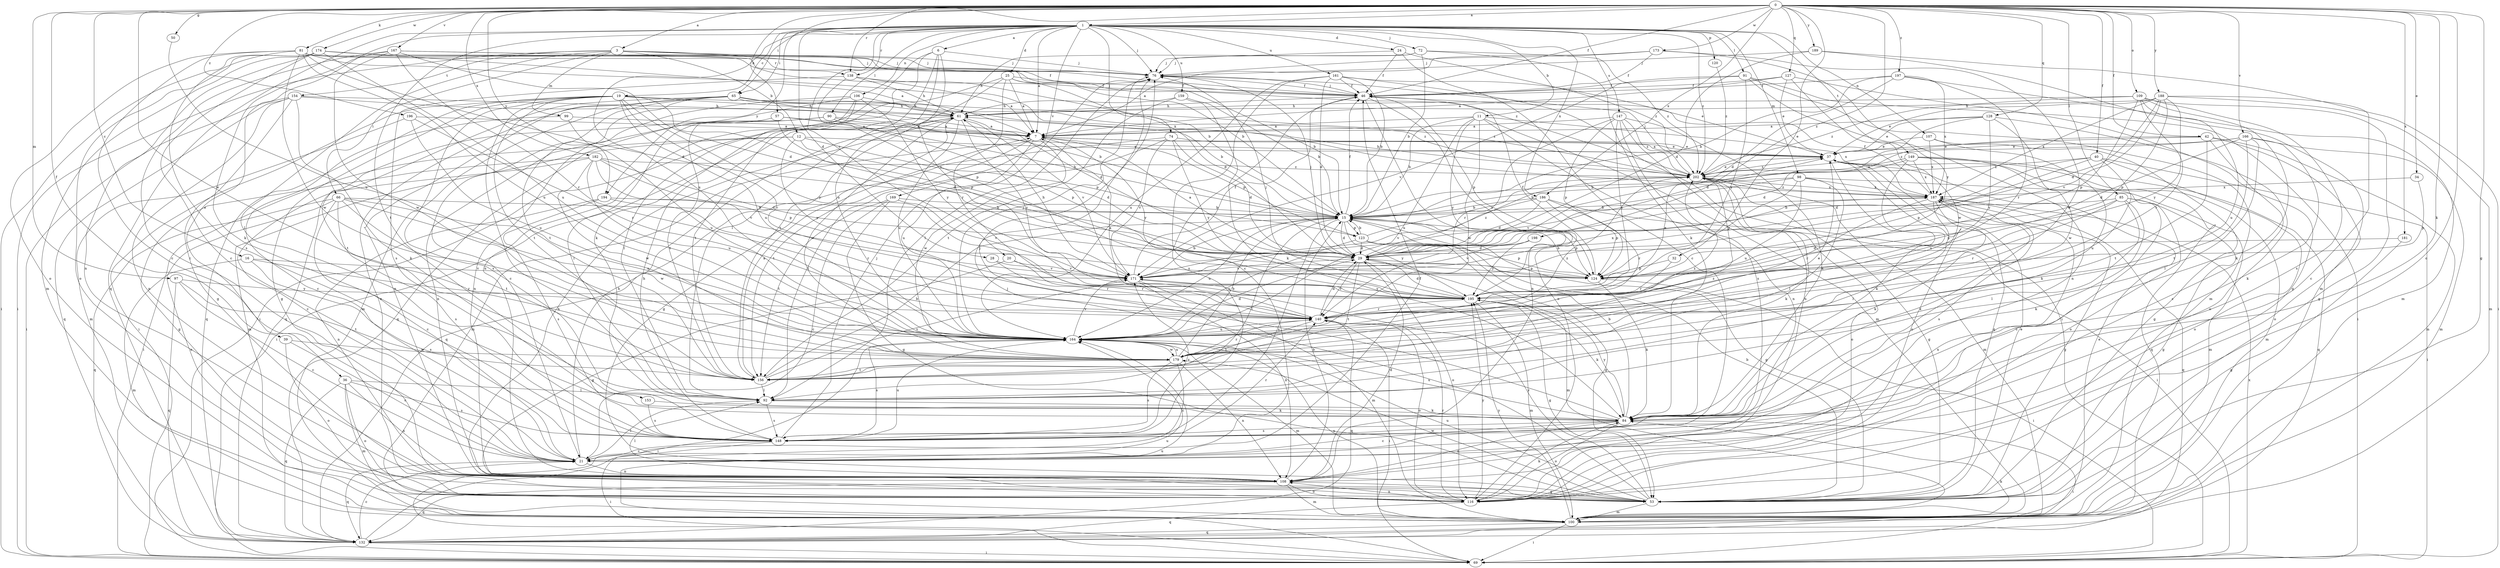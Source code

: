 strict digraph  {
0;
1;
3;
6;
7;
11;
12;
15;
16;
19;
20;
21;
24;
25;
28;
29;
32;
34;
36;
37;
39;
40;
42;
46;
50;
53;
57;
61;
65;
66;
69;
72;
74;
76;
81;
84;
85;
90;
91;
92;
97;
98;
99;
100;
106;
107;
108;
109;
116;
120;
123;
124;
127;
128;
132;
138;
140;
147;
148;
149;
153;
154;
156;
159;
161;
164;
166;
167;
169;
171;
173;
174;
179;
181;
182;
186;
187;
188;
189;
194;
195;
196;
197;
198;
202;
0 -> 1  [label=a];
0 -> 3  [label=a];
0 -> 16  [label=c];
0 -> 32  [label=e];
0 -> 34  [label=e];
0 -> 39  [label=f];
0 -> 40  [label=f];
0 -> 42  [label=f];
0 -> 46  [label=f];
0 -> 50  [label=g];
0 -> 53  [label=g];
0 -> 57  [label=h];
0 -> 65  [label=i];
0 -> 81  [label=k];
0 -> 84  [label=k];
0 -> 85  [label=l];
0 -> 97  [label=m];
0 -> 109  [label=o];
0 -> 116  [label=o];
0 -> 127  [label=q];
0 -> 128  [label=q];
0 -> 138  [label=r];
0 -> 166  [label=v];
0 -> 167  [label=v];
0 -> 173  [label=w];
0 -> 174  [label=w];
0 -> 179  [label=w];
0 -> 181  [label=x];
0 -> 182  [label=x];
0 -> 186  [label=x];
0 -> 188  [label=y];
0 -> 189  [label=y];
0 -> 194  [label=y];
0 -> 196  [label=z];
0 -> 197  [label=z];
0 -> 198  [label=z];
1 -> 6  [label=a];
1 -> 7  [label=a];
1 -> 11  [label=b];
1 -> 19  [label=c];
1 -> 20  [label=c];
1 -> 24  [label=d];
1 -> 25  [label=d];
1 -> 28  [label=d];
1 -> 36  [label=e];
1 -> 65  [label=i];
1 -> 72  [label=j];
1 -> 74  [label=j];
1 -> 76  [label=j];
1 -> 90  [label=l];
1 -> 91  [label=l];
1 -> 98  [label=m];
1 -> 106  [label=n];
1 -> 107  [label=n];
1 -> 120  [label=p];
1 -> 132  [label=q];
1 -> 138  [label=r];
1 -> 147  [label=s];
1 -> 149  [label=t];
1 -> 153  [label=t];
1 -> 159  [label=u];
1 -> 161  [label=u];
1 -> 164  [label=u];
1 -> 169  [label=v];
1 -> 186  [label=x];
1 -> 194  [label=y];
1 -> 202  [label=z];
3 -> 12  [label=b];
3 -> 15  [label=b];
3 -> 66  [label=i];
3 -> 69  [label=i];
3 -> 76  [label=j];
3 -> 92  [label=l];
3 -> 99  [label=m];
3 -> 138  [label=r];
3 -> 154  [label=t];
6 -> 76  [label=j];
6 -> 84  [label=k];
6 -> 92  [label=l];
6 -> 108  [label=n];
6 -> 164  [label=u];
6 -> 171  [label=v];
7 -> 37  [label=e];
7 -> 100  [label=m];
7 -> 123  [label=p];
7 -> 156  [label=t];
7 -> 164  [label=u];
7 -> 179  [label=w];
7 -> 195  [label=y];
11 -> 7  [label=a];
11 -> 15  [label=b];
11 -> 100  [label=m];
11 -> 108  [label=n];
11 -> 164  [label=u];
11 -> 179  [label=w];
11 -> 187  [label=x];
11 -> 195  [label=y];
12 -> 29  [label=d];
12 -> 37  [label=e];
12 -> 69  [label=i];
12 -> 100  [label=m];
12 -> 123  [label=p];
12 -> 195  [label=y];
15 -> 29  [label=d];
15 -> 46  [label=f];
15 -> 53  [label=g];
15 -> 92  [label=l];
15 -> 123  [label=p];
15 -> 124  [label=p];
15 -> 148  [label=s];
15 -> 164  [label=u];
15 -> 195  [label=y];
16 -> 100  [label=m];
16 -> 140  [label=r];
16 -> 148  [label=s];
16 -> 171  [label=v];
19 -> 53  [label=g];
19 -> 61  [label=h];
19 -> 69  [label=i];
19 -> 92  [label=l];
19 -> 124  [label=p];
19 -> 132  [label=q];
19 -> 140  [label=r];
19 -> 148  [label=s];
19 -> 156  [label=t];
19 -> 164  [label=u];
19 -> 195  [label=y];
19 -> 202  [label=z];
20 -> 53  [label=g];
20 -> 140  [label=r];
20 -> 171  [label=v];
21 -> 46  [label=f];
21 -> 61  [label=h];
21 -> 92  [label=l];
21 -> 108  [label=n];
21 -> 132  [label=q];
24 -> 21  [label=c];
24 -> 46  [label=f];
24 -> 76  [label=j];
24 -> 202  [label=z];
25 -> 7  [label=a];
25 -> 15  [label=b];
25 -> 29  [label=d];
25 -> 46  [label=f];
25 -> 69  [label=i];
25 -> 140  [label=r];
25 -> 156  [label=t];
28 -> 140  [label=r];
28 -> 171  [label=v];
29 -> 7  [label=a];
29 -> 76  [label=j];
29 -> 100  [label=m];
29 -> 116  [label=o];
29 -> 124  [label=p];
29 -> 140  [label=r];
29 -> 156  [label=t];
29 -> 171  [label=v];
29 -> 202  [label=z];
32 -> 124  [label=p];
32 -> 140  [label=r];
34 -> 124  [label=p];
34 -> 187  [label=x];
36 -> 92  [label=l];
36 -> 100  [label=m];
36 -> 108  [label=n];
36 -> 116  [label=o];
36 -> 132  [label=q];
36 -> 148  [label=s];
37 -> 7  [label=a];
37 -> 53  [label=g];
37 -> 84  [label=k];
37 -> 116  [label=o];
37 -> 132  [label=q];
37 -> 202  [label=z];
39 -> 21  [label=c];
39 -> 116  [label=o];
39 -> 179  [label=w];
40 -> 29  [label=d];
40 -> 69  [label=i];
40 -> 116  [label=o];
40 -> 124  [label=p];
40 -> 164  [label=u];
40 -> 202  [label=z];
42 -> 21  [label=c];
42 -> 29  [label=d];
42 -> 37  [label=e];
42 -> 100  [label=m];
42 -> 116  [label=o];
42 -> 156  [label=t];
46 -> 61  [label=h];
46 -> 76  [label=j];
46 -> 108  [label=n];
46 -> 116  [label=o];
46 -> 124  [label=p];
46 -> 148  [label=s];
50 -> 164  [label=u];
53 -> 15  [label=b];
53 -> 37  [label=e];
53 -> 61  [label=h];
53 -> 76  [label=j];
53 -> 100  [label=m];
53 -> 164  [label=u];
53 -> 171  [label=v];
53 -> 179  [label=w];
57 -> 7  [label=a];
57 -> 15  [label=b];
57 -> 29  [label=d];
57 -> 156  [label=t];
61 -> 7  [label=a];
61 -> 53  [label=g];
61 -> 69  [label=i];
61 -> 164  [label=u];
61 -> 171  [label=v];
61 -> 179  [label=w];
61 -> 195  [label=y];
65 -> 15  [label=b];
65 -> 21  [label=c];
65 -> 29  [label=d];
65 -> 61  [label=h];
65 -> 100  [label=m];
65 -> 108  [label=n];
65 -> 116  [label=o];
65 -> 132  [label=q];
65 -> 156  [label=t];
65 -> 202  [label=z];
66 -> 15  [label=b];
66 -> 21  [label=c];
66 -> 116  [label=o];
66 -> 132  [label=q];
66 -> 148  [label=s];
66 -> 156  [label=t];
66 -> 164  [label=u];
66 -> 179  [label=w];
69 -> 164  [label=u];
69 -> 187  [label=x];
72 -> 15  [label=b];
72 -> 61  [label=h];
72 -> 76  [label=j];
72 -> 84  [label=k];
72 -> 202  [label=z];
74 -> 29  [label=d];
74 -> 37  [label=e];
74 -> 92  [label=l];
74 -> 132  [label=q];
74 -> 171  [label=v];
74 -> 195  [label=y];
76 -> 46  [label=f];
76 -> 92  [label=l];
81 -> 21  [label=c];
81 -> 29  [label=d];
81 -> 46  [label=f];
81 -> 76  [label=j];
81 -> 116  [label=o];
81 -> 148  [label=s];
81 -> 164  [label=u];
81 -> 179  [label=w];
81 -> 187  [label=x];
81 -> 202  [label=z];
84 -> 15  [label=b];
84 -> 21  [label=c];
84 -> 69  [label=i];
84 -> 76  [label=j];
84 -> 108  [label=n];
84 -> 116  [label=o];
84 -> 148  [label=s];
84 -> 164  [label=u];
84 -> 187  [label=x];
84 -> 195  [label=y];
85 -> 15  [label=b];
85 -> 21  [label=c];
85 -> 53  [label=g];
85 -> 84  [label=k];
85 -> 92  [label=l];
85 -> 124  [label=p];
85 -> 140  [label=r];
90 -> 7  [label=a];
90 -> 37  [label=e];
90 -> 92  [label=l];
90 -> 108  [label=n];
90 -> 124  [label=p];
90 -> 156  [label=t];
91 -> 46  [label=f];
91 -> 69  [label=i];
91 -> 100  [label=m];
91 -> 108  [label=n];
91 -> 171  [label=v];
91 -> 195  [label=y];
92 -> 84  [label=k];
92 -> 148  [label=s];
97 -> 21  [label=c];
97 -> 132  [label=q];
97 -> 156  [label=t];
97 -> 195  [label=y];
98 -> 15  [label=b];
98 -> 92  [label=l];
98 -> 100  [label=m];
98 -> 124  [label=p];
98 -> 164  [label=u];
98 -> 171  [label=v];
98 -> 187  [label=x];
99 -> 7  [label=a];
99 -> 21  [label=c];
99 -> 164  [label=u];
100 -> 37  [label=e];
100 -> 69  [label=i];
100 -> 132  [label=q];
100 -> 164  [label=u];
100 -> 195  [label=y];
106 -> 61  [label=h];
106 -> 92  [label=l];
106 -> 108  [label=n];
106 -> 132  [label=q];
106 -> 156  [label=t];
106 -> 195  [label=y];
107 -> 37  [label=e];
107 -> 53  [label=g];
107 -> 84  [label=k];
107 -> 187  [label=x];
108 -> 15  [label=b];
108 -> 29  [label=d];
108 -> 53  [label=g];
108 -> 92  [label=l];
108 -> 100  [label=m];
108 -> 116  [label=o];
108 -> 132  [label=q];
109 -> 53  [label=g];
109 -> 61  [label=h];
109 -> 84  [label=k];
109 -> 124  [label=p];
109 -> 140  [label=r];
109 -> 148  [label=s];
109 -> 164  [label=u];
109 -> 202  [label=z];
116 -> 84  [label=k];
116 -> 108  [label=n];
116 -> 132  [label=q];
116 -> 140  [label=r];
116 -> 187  [label=x];
116 -> 195  [label=y];
120 -> 202  [label=z];
123 -> 15  [label=b];
123 -> 29  [label=d];
123 -> 53  [label=g];
123 -> 124  [label=p];
123 -> 164  [label=u];
123 -> 202  [label=z];
124 -> 15  [label=b];
124 -> 46  [label=f];
124 -> 69  [label=i];
124 -> 84  [label=k];
127 -> 7  [label=a];
127 -> 37  [label=e];
127 -> 46  [label=f];
127 -> 53  [label=g];
127 -> 179  [label=w];
128 -> 7  [label=a];
128 -> 29  [label=d];
128 -> 37  [label=e];
128 -> 116  [label=o];
128 -> 179  [label=w];
128 -> 195  [label=y];
132 -> 21  [label=c];
132 -> 69  [label=i];
132 -> 84  [label=k];
132 -> 164  [label=u];
138 -> 7  [label=a];
138 -> 46  [label=f];
138 -> 61  [label=h];
138 -> 124  [label=p];
138 -> 148  [label=s];
140 -> 7  [label=a];
140 -> 29  [label=d];
140 -> 69  [label=i];
140 -> 116  [label=o];
140 -> 132  [label=q];
140 -> 156  [label=t];
140 -> 164  [label=u];
147 -> 7  [label=a];
147 -> 84  [label=k];
147 -> 108  [label=n];
147 -> 124  [label=p];
147 -> 140  [label=r];
147 -> 148  [label=s];
147 -> 195  [label=y];
147 -> 202  [label=z];
148 -> 21  [label=c];
148 -> 61  [label=h];
148 -> 69  [label=i];
148 -> 76  [label=j];
148 -> 140  [label=r];
148 -> 164  [label=u];
148 -> 171  [label=v];
149 -> 15  [label=b];
149 -> 100  [label=m];
149 -> 116  [label=o];
149 -> 132  [label=q];
149 -> 164  [label=u];
149 -> 187  [label=x];
149 -> 202  [label=z];
153 -> 84  [label=k];
153 -> 148  [label=s];
154 -> 15  [label=b];
154 -> 53  [label=g];
154 -> 61  [label=h];
154 -> 69  [label=i];
154 -> 84  [label=k];
154 -> 108  [label=n];
154 -> 132  [label=q];
156 -> 7  [label=a];
156 -> 15  [label=b];
156 -> 92  [label=l];
156 -> 171  [label=v];
156 -> 202  [label=z];
159 -> 15  [label=b];
159 -> 61  [label=h];
159 -> 84  [label=k];
159 -> 156  [label=t];
161 -> 15  [label=b];
161 -> 21  [label=c];
161 -> 29  [label=d];
161 -> 37  [label=e];
161 -> 46  [label=f];
161 -> 69  [label=i];
161 -> 164  [label=u];
164 -> 29  [label=d];
164 -> 69  [label=i];
164 -> 76  [label=j];
164 -> 100  [label=m];
164 -> 148  [label=s];
164 -> 171  [label=v];
164 -> 179  [label=w];
164 -> 202  [label=z];
166 -> 29  [label=d];
166 -> 37  [label=e];
166 -> 84  [label=k];
166 -> 92  [label=l];
166 -> 100  [label=m];
166 -> 156  [label=t];
166 -> 202  [label=z];
167 -> 21  [label=c];
167 -> 29  [label=d];
167 -> 46  [label=f];
167 -> 76  [label=j];
167 -> 84  [label=k];
167 -> 140  [label=r];
167 -> 179  [label=w];
169 -> 15  [label=b];
169 -> 21  [label=c];
169 -> 53  [label=g];
169 -> 156  [label=t];
169 -> 171  [label=v];
171 -> 15  [label=b];
171 -> 46  [label=f];
171 -> 61  [label=h];
171 -> 100  [label=m];
171 -> 108  [label=n];
171 -> 187  [label=x];
171 -> 195  [label=y];
173 -> 7  [label=a];
173 -> 46  [label=f];
173 -> 76  [label=j];
173 -> 179  [label=w];
173 -> 195  [label=y];
174 -> 7  [label=a];
174 -> 15  [label=b];
174 -> 21  [label=c];
174 -> 69  [label=i];
174 -> 76  [label=j];
174 -> 100  [label=m];
174 -> 108  [label=n];
174 -> 116  [label=o];
174 -> 164  [label=u];
179 -> 15  [label=b];
179 -> 21  [label=c];
179 -> 37  [label=e];
179 -> 108  [label=n];
179 -> 140  [label=r];
179 -> 148  [label=s];
179 -> 156  [label=t];
179 -> 164  [label=u];
179 -> 202  [label=z];
181 -> 29  [label=d];
181 -> 53  [label=g];
182 -> 21  [label=c];
182 -> 29  [label=d];
182 -> 53  [label=g];
182 -> 124  [label=p];
182 -> 164  [label=u];
182 -> 171  [label=v];
182 -> 179  [label=w];
182 -> 202  [label=z];
186 -> 15  [label=b];
186 -> 29  [label=d];
186 -> 69  [label=i];
186 -> 124  [label=p];
186 -> 140  [label=r];
186 -> 171  [label=v];
187 -> 15  [label=b];
187 -> 46  [label=f];
187 -> 53  [label=g];
187 -> 84  [label=k];
187 -> 92  [label=l];
187 -> 132  [label=q];
187 -> 140  [label=r];
187 -> 148  [label=s];
187 -> 202  [label=z];
188 -> 21  [label=c];
188 -> 29  [label=d];
188 -> 37  [label=e];
188 -> 61  [label=h];
188 -> 100  [label=m];
188 -> 124  [label=p];
188 -> 171  [label=v];
188 -> 187  [label=x];
188 -> 195  [label=y];
189 -> 29  [label=d];
189 -> 69  [label=i];
189 -> 76  [label=j];
189 -> 100  [label=m];
194 -> 15  [label=b];
194 -> 108  [label=n];
194 -> 140  [label=r];
194 -> 148  [label=s];
195 -> 29  [label=d];
195 -> 37  [label=e];
195 -> 53  [label=g];
195 -> 76  [label=j];
195 -> 84  [label=k];
195 -> 100  [label=m];
195 -> 140  [label=r];
196 -> 7  [label=a];
196 -> 100  [label=m];
196 -> 140  [label=r];
196 -> 164  [label=u];
197 -> 15  [label=b];
197 -> 29  [label=d];
197 -> 46  [label=f];
197 -> 100  [label=m];
197 -> 140  [label=r];
197 -> 187  [label=x];
198 -> 29  [label=d];
198 -> 171  [label=v];
198 -> 195  [label=y];
202 -> 37  [label=e];
202 -> 53  [label=g];
202 -> 61  [label=h];
202 -> 76  [label=j];
202 -> 84  [label=k];
202 -> 100  [label=m];
202 -> 116  [label=o];
202 -> 187  [label=x];
}
